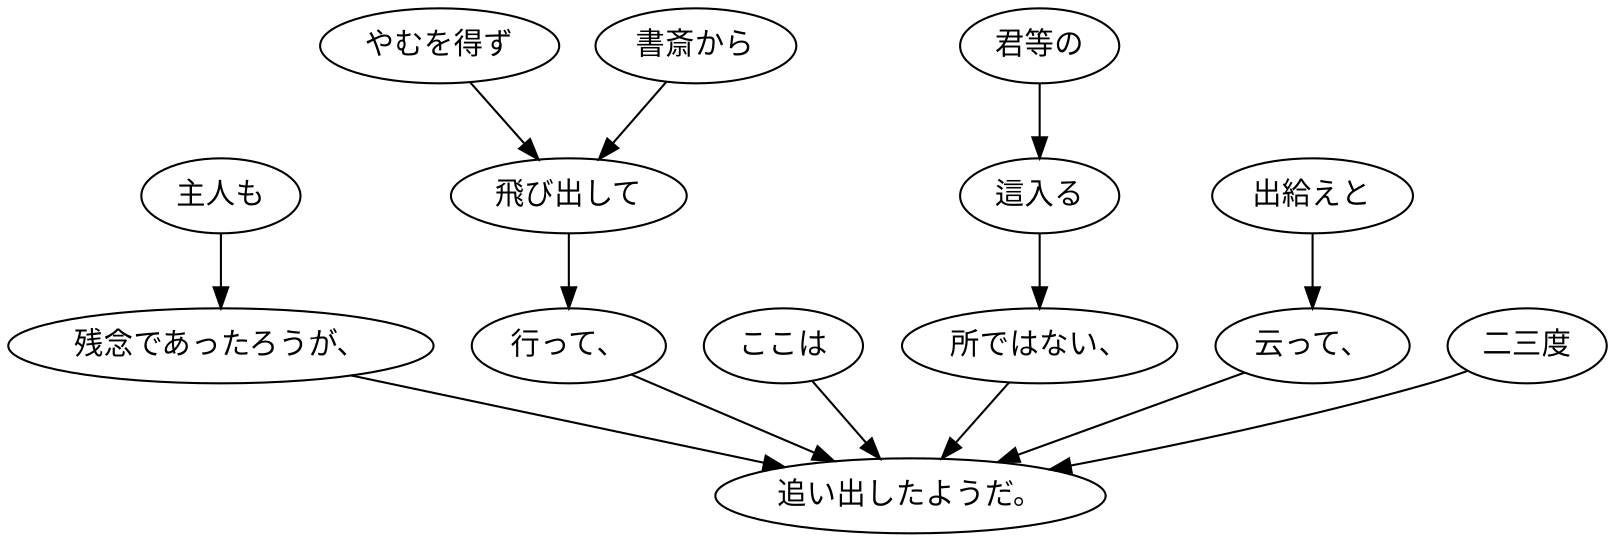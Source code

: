 digraph graph4727 {
	node0 [label="主人も"];
	node1 [label="残念であったろうが、"];
	node2 [label="やむを得ず"];
	node3 [label="書斎から"];
	node4 [label="飛び出して"];
	node5 [label="行って、"];
	node6 [label="ここは"];
	node7 [label="君等の"];
	node8 [label="這入る"];
	node9 [label="所ではない、"];
	node10 [label="出給えと"];
	node11 [label="云って、"];
	node12 [label="二三度"];
	node13 [label="追い出したようだ。"];
	node0 -> node1;
	node1 -> node13;
	node2 -> node4;
	node3 -> node4;
	node4 -> node5;
	node5 -> node13;
	node6 -> node13;
	node7 -> node8;
	node8 -> node9;
	node9 -> node13;
	node10 -> node11;
	node11 -> node13;
	node12 -> node13;
}
